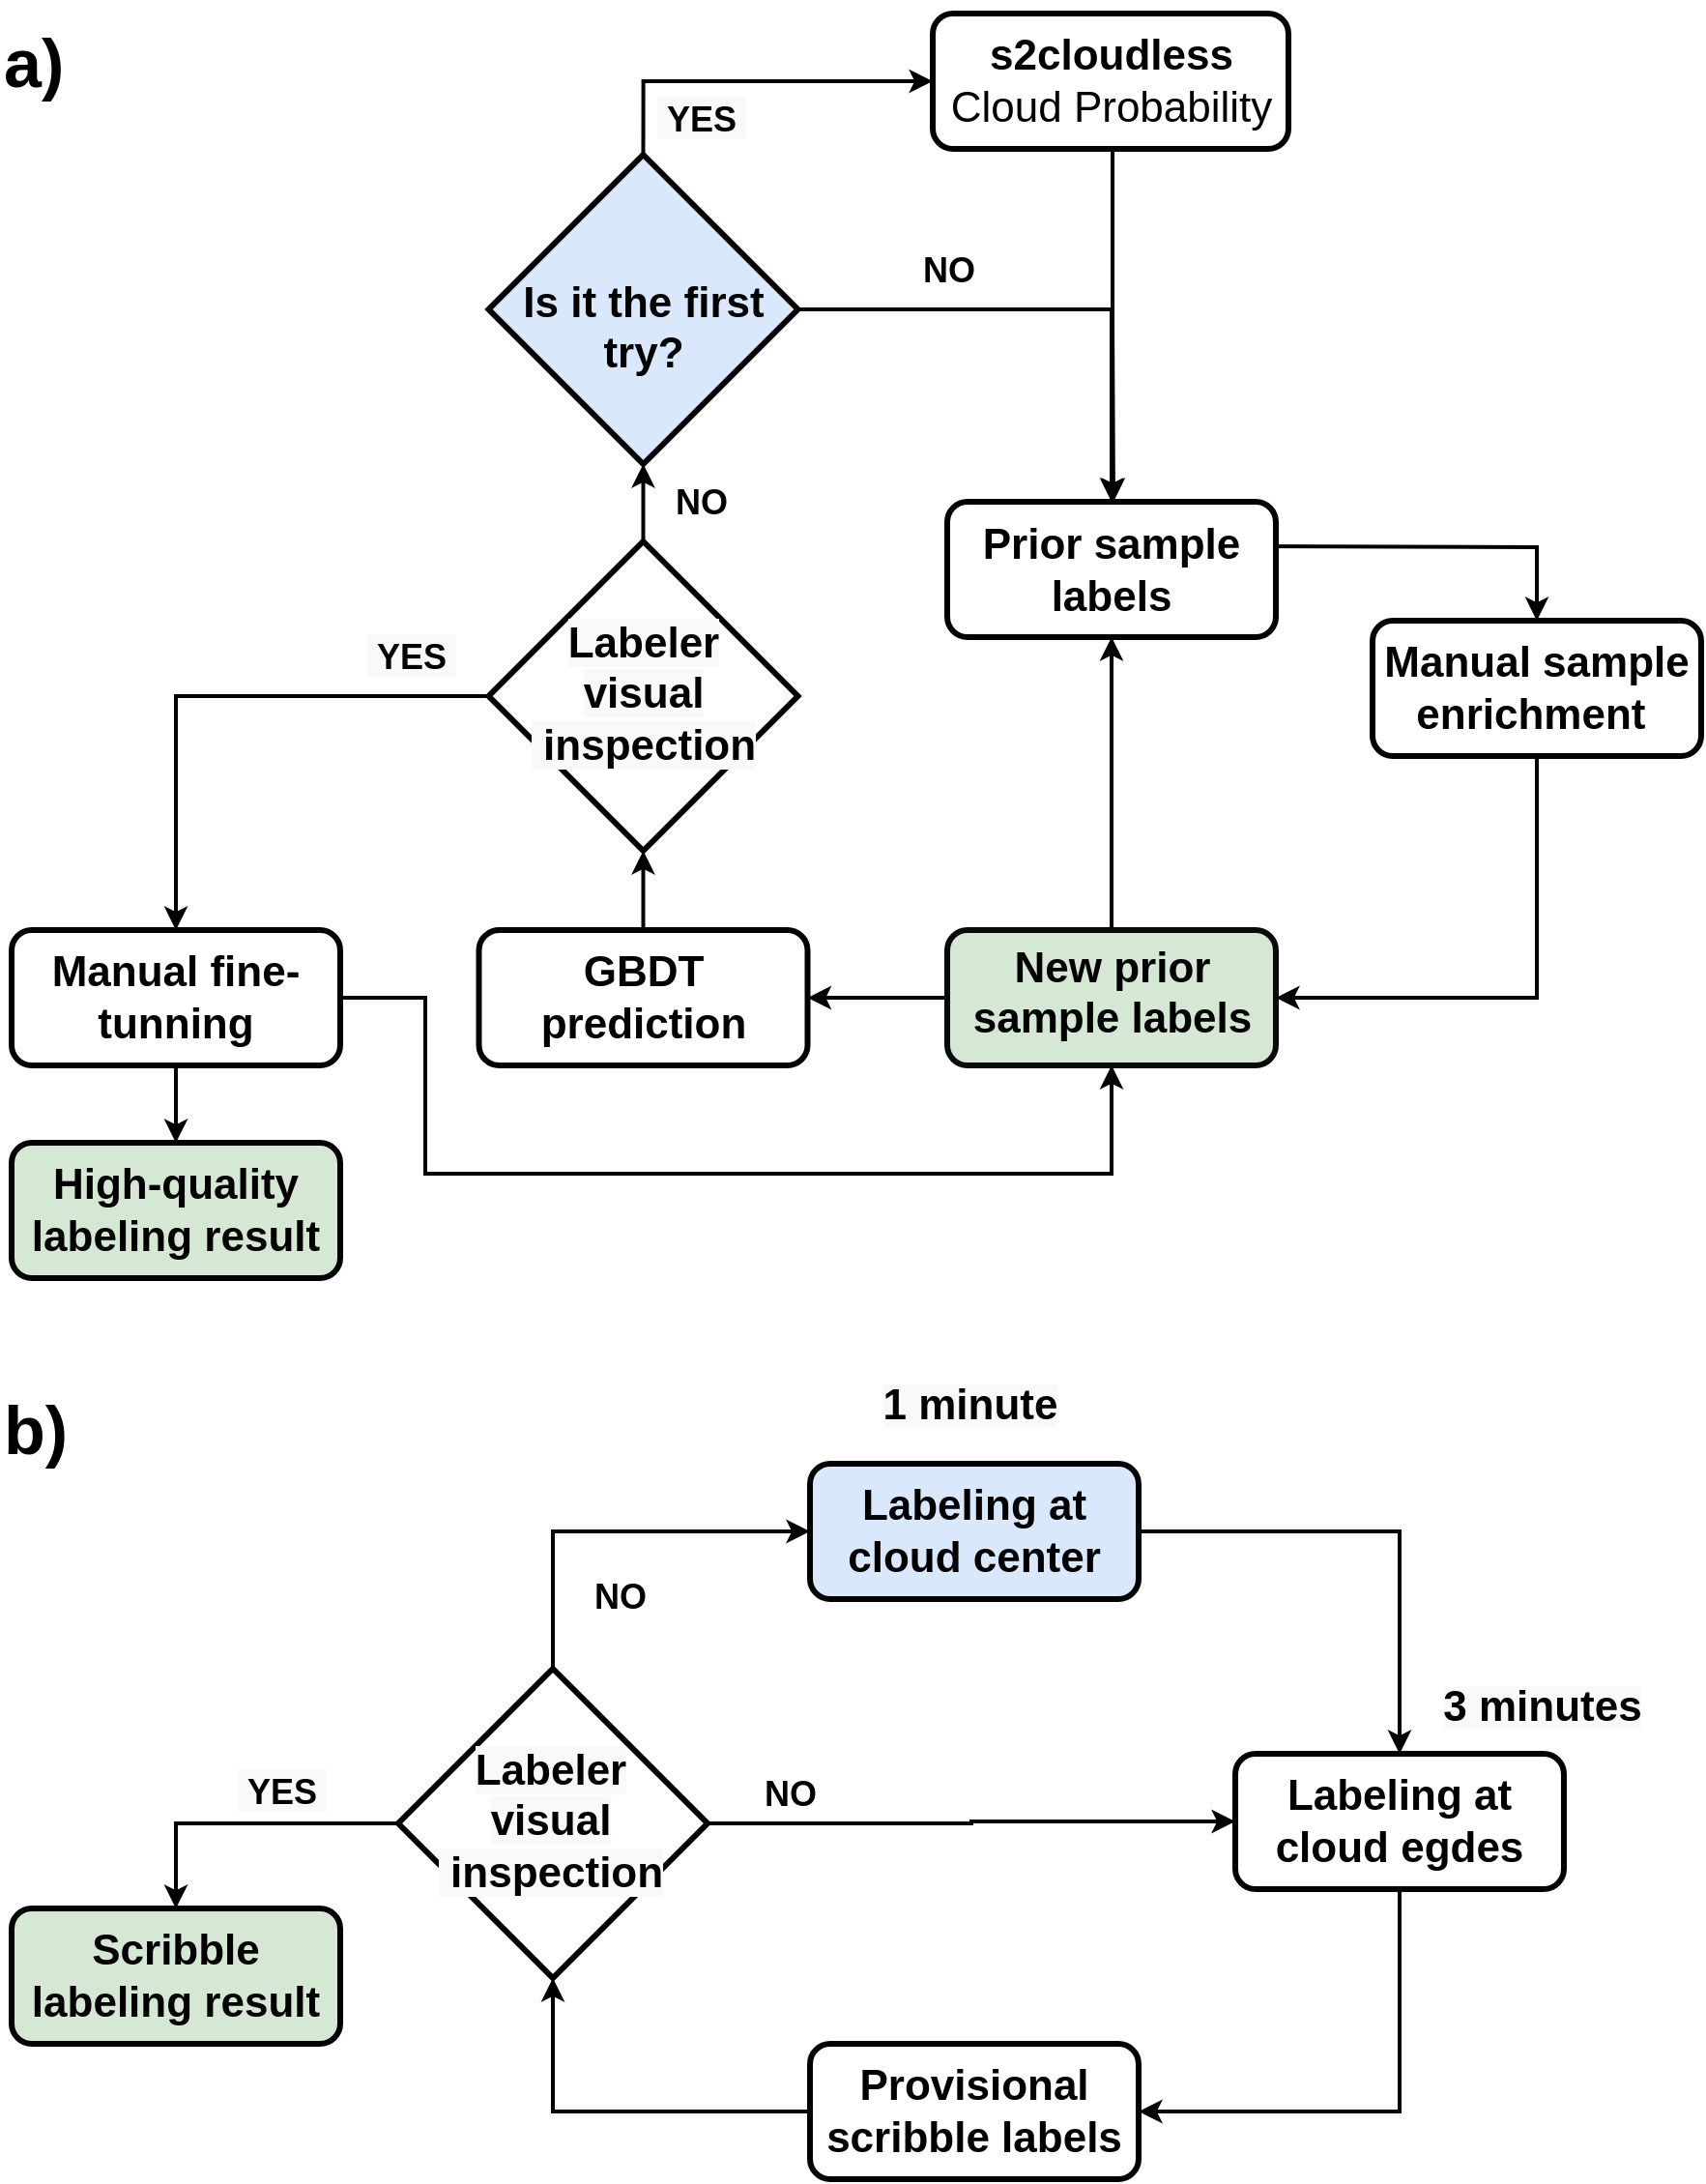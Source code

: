 <mxfile version="14.1.8" type="device"><diagram id="07fea595-8f29-1299-0266-81d95cde20df" name="Page-1"><mxGraphModel dx="2844" dy="2395" grid="1" gridSize="10" guides="1" tooltips="1" connect="1" arrows="1" fold="1" page="1" pageScale="1" pageWidth="1169" pageHeight="827" background="#ffffff" math="0" shadow="0"><root><mxCell id="0"/><mxCell id="1" parent="0"/><mxCell id="bB5Q6yVaBtmdgI0BugqQ-20" value="" style="rhombus;whiteSpace=wrap;html=1;strokeWidth=3;fillColor=none;" parent="1" vertex="1"><mxGeometry x="206" y="36" width="160" height="160" as="geometry"/></mxCell><mxCell id="bB5Q6yVaBtmdgI0BugqQ-44" value="" style="rhombus;whiteSpace=wrap;html=1;strokeWidth=3;fillColor=none;" parent="1" vertex="1"><mxGeometry x="252.75" y="-547" width="160" height="160" as="geometry"/></mxCell><mxCell id="bqTo8L0INa6AfkVO5gOq-680" style="edgeStyle=orthogonalEdgeStyle;rounded=0;orthogonalLoop=1;jettySize=auto;html=1;exitX=0.5;exitY=1;exitDx=0;exitDy=0;entryX=0.5;entryY=0;entryDx=0;entryDy=0;strokeWidth=4;fontSize=20;" parent="1" edge="1"><mxGeometry relative="1" as="geometry"><mxPoint x="105" y="-294" as="sourcePoint"/></mxGeometry></mxCell><mxCell id="bB5Q6yVaBtmdgI0BugqQ-17" style="edgeStyle=orthogonalEdgeStyle;rounded=0;orthogonalLoop=1;jettySize=auto;html=1;exitX=1;exitY=0.5;exitDx=0;exitDy=0;entryX=0.5;entryY=0;entryDx=0;entryDy=0;strokeWidth=2;fontColor=#000000;fontSize=8;" parent="1" source="bqTo8L0INa6AfkVO5gOq-684" target="bqTo8L0INa6AfkVO5gOq-686" edge="1"><mxGeometry relative="1" as="geometry"/></mxCell><mxCell id="bqTo8L0INa6AfkVO5gOq-684" value="&lt;b&gt;&lt;font style=&quot;font-size: 22px&quot;&gt;Labeling at cloud center&lt;/font&gt;&lt;/b&gt;" style="rounded=1;whiteSpace=wrap;html=1;fontSize=20;strokeWidth=3;fillColor=#dae8fc;" parent="1" vertex="1"><mxGeometry x="419" y="-70" width="170" height="70" as="geometry"/></mxCell><mxCell id="bB5Q6yVaBtmdgI0BugqQ-18" style="edgeStyle=orthogonalEdgeStyle;rounded=0;orthogonalLoop=1;jettySize=auto;html=1;exitX=0.5;exitY=1;exitDx=0;exitDy=0;entryX=1;entryY=0.5;entryDx=0;entryDy=0;strokeWidth=2;fontColor=#000000;fontSize=8;" parent="1" source="bqTo8L0INa6AfkVO5gOq-686" target="bqTo8L0INa6AfkVO5gOq-688" edge="1"><mxGeometry relative="1" as="geometry"/></mxCell><mxCell id="bqTo8L0INa6AfkVO5gOq-686" value="&lt;b&gt;&lt;font style=&quot;font-size: 22px&quot;&gt;Labeling at cloud egdes&lt;/font&gt;&lt;/b&gt;" style="rounded=1;whiteSpace=wrap;html=1;fontSize=20;strokeWidth=3;" parent="1" vertex="1"><mxGeometry x="639" y="80" width="170" height="70" as="geometry"/></mxCell><mxCell id="bB5Q6yVaBtmdgI0BugqQ-21" style="edgeStyle=orthogonalEdgeStyle;rounded=0;orthogonalLoop=1;jettySize=auto;html=1;exitX=0;exitY=0.5;exitDx=0;exitDy=0;entryX=0.5;entryY=1;entryDx=0;entryDy=0;strokeWidth=2;fontColor=#000000;fontSize=8;" parent="1" source="bqTo8L0INa6AfkVO5gOq-688" target="bB5Q6yVaBtmdgI0BugqQ-20" edge="1"><mxGeometry relative="1" as="geometry"/></mxCell><mxCell id="bqTo8L0INa6AfkVO5gOq-688" value="&lt;b&gt;&lt;font style=&quot;font-size: 22px&quot;&gt;Provisional scribble labels&lt;/font&gt;&lt;/b&gt;" style="rounded=1;whiteSpace=wrap;html=1;fontSize=20;strokeWidth=3;" parent="1" vertex="1"><mxGeometry x="419" y="230" width="170" height="70" as="geometry"/></mxCell><mxCell id="bqTo8L0INa6AfkVO5gOq-696" value="&lt;b&gt;&lt;font style=&quot;font-size: 22px&quot;&gt;Scribble labeling result&lt;/font&gt;&lt;/b&gt;" style="rounded=1;whiteSpace=wrap;html=1;fontSize=20;strokeWidth=3;fillColor=#d5e8d4;" parent="1" vertex="1"><mxGeometry x="6" y="160" width="170" height="70" as="geometry"/></mxCell><mxCell id="bqTo8L0INa6AfkVO5gOq-697" value="&lt;b style=&quot;color: rgb(0 , 0 , 0) ; font-family: &amp;#34;helvetica&amp;#34; ; font-style: normal ; letter-spacing: normal ; text-indent: 0px ; text-transform: none ; word-spacing: 0px ; background-color: rgb(248 , 249 , 250)&quot;&gt;&lt;font style=&quot;font-size: 22px&quot;&gt;1 minute&lt;/font&gt;&lt;/b&gt;" style="text;whiteSpace=wrap;html=1;fontSize=20;align=center;" parent="1" vertex="1"><mxGeometry x="444" y="-120" width="116" height="40" as="geometry"/></mxCell><mxCell id="bqTo8L0INa6AfkVO5gOq-698" value="&lt;b style=&quot;color: rgb(0 , 0 , 0) ; font-family: &amp;#34;helvetica&amp;#34; ; font-style: normal ; letter-spacing: normal ; text-indent: 0px ; text-transform: none ; word-spacing: 0px ; background-color: rgb(248 , 249 , 250)&quot;&gt;&lt;font style=&quot;font-size: 22px&quot;&gt;3 minutes&lt;/font&gt;&lt;/b&gt;" style="text;whiteSpace=wrap;html=1;fontSize=20;align=center;" parent="1" vertex="1"><mxGeometry x="740" y="36" width="116" height="40" as="geometry"/></mxCell><mxCell id="bqTo8L0INa6AfkVO5gOq-699" value="&lt;div style=&quot;text-align: center&quot;&gt;&lt;font face=&quot;helvetica&quot; size=&quot;1&quot;&gt;&lt;b style=&quot;font-size: 35px&quot;&gt;a)&lt;/b&gt;&lt;/font&gt;&lt;/div&gt;" style="text;whiteSpace=wrap;html=1;fontSize=40;" parent="1" vertex="1"><mxGeometry y="-827" width="70" height="61" as="geometry"/></mxCell><mxCell id="bqTo8L0INa6AfkVO5gOq-700" value="&lt;div style=&quot;text-align: center&quot;&gt;&lt;font face=&quot;helvetica&quot; size=&quot;1&quot;&gt;&lt;b style=&quot;font-size: 35px&quot;&gt;b)&lt;/b&gt;&lt;/font&gt;&lt;/div&gt;" style="text;whiteSpace=wrap;html=1;fontSize=40;" parent="1" vertex="1"><mxGeometry y="-120" width="70" height="62" as="geometry"/></mxCell><mxCell id="bB5Q6yVaBtmdgI0BugqQ-19" value="&lt;b style=&quot;color: rgb(0 , 0 , 0) ; font-family: &amp;#34;helvetica&amp;#34; ; font-size: 22px ; font-style: normal ; letter-spacing: normal ; text-indent: 0px ; text-transform: none ; word-spacing: 0px ; background-color: rgb(248 , 249 , 250)&quot;&gt;Labeler visual&lt;br&gt;&amp;nbsp;inspection&lt;/b&gt;" style="text;whiteSpace=wrap;html=1;align=center;" parent="1" vertex="1"><mxGeometry x="220" y="69" width="130" height="60" as="geometry"/></mxCell><mxCell id="bB5Q6yVaBtmdgI0BugqQ-22" style="edgeStyle=orthogonalEdgeStyle;rounded=0;orthogonalLoop=1;jettySize=auto;html=1;exitX=0.5;exitY=0;exitDx=0;exitDy=0;entryX=0;entryY=0.5;entryDx=0;entryDy=0;strokeWidth=2;fontColor=#000000;fontSize=8;" parent="1" source="bB5Q6yVaBtmdgI0BugqQ-20" target="bqTo8L0INa6AfkVO5gOq-684" edge="1"><mxGeometry relative="1" as="geometry"/></mxCell><mxCell id="bB5Q6yVaBtmdgI0BugqQ-23" style="edgeStyle=orthogonalEdgeStyle;rounded=0;orthogonalLoop=1;jettySize=auto;html=1;exitX=1;exitY=0.5;exitDx=0;exitDy=0;entryX=0;entryY=0.5;entryDx=0;entryDy=0;strokeWidth=2;fontColor=#000000;fontSize=8;" parent="1" source="bB5Q6yVaBtmdgI0BugqQ-20" target="bqTo8L0INa6AfkVO5gOq-686" edge="1"><mxGeometry relative="1" as="geometry"/></mxCell><mxCell id="bB5Q6yVaBtmdgI0BugqQ-24" style="edgeStyle=orthogonalEdgeStyle;rounded=0;orthogonalLoop=1;jettySize=auto;html=1;exitX=0;exitY=0.5;exitDx=0;exitDy=0;entryX=0.5;entryY=0;entryDx=0;entryDy=0;strokeWidth=2;fontColor=#000000;fontSize=8;" parent="1" source="bB5Q6yVaBtmdgI0BugqQ-20" target="bqTo8L0INa6AfkVO5gOq-696" edge="1"><mxGeometry relative="1" as="geometry"/></mxCell><mxCell id="bB5Q6yVaBtmdgI0BugqQ-25" value="&lt;b style=&quot;color: rgb(0 , 0 , 0) ; font-family: &amp;#34;helvetica&amp;#34; ; font-size: 20px ; font-style: normal ; letter-spacing: normal ; text-indent: 0px ; text-transform: none ; word-spacing: 0px ; background-color: rgb(248 , 249 , 250)&quot;&gt;&lt;font style=&quot;font-size: 18px&quot;&gt;&amp;nbsp;YES&amp;nbsp;&lt;/font&gt;&lt;/b&gt;" style="text;whiteSpace=wrap;html=1;fontSize=20;align=center;" parent="1" vertex="1"><mxGeometry x="106" y="80" width="80" height="44" as="geometry"/></mxCell><mxCell id="bB5Q6yVaBtmdgI0BugqQ-26" value="&lt;b style=&quot;font-family: helvetica; font-size: 20px; font-style: normal; letter-spacing: normal; text-indent: 0px; text-transform: none; word-spacing: 0px;&quot;&gt;&lt;font style=&quot;font-size: 18px&quot;&gt;NO&lt;/font&gt;&lt;/b&gt;" style="text;whiteSpace=wrap;html=1;fontSize=20;align=center;labelBackgroundColor=none;labelBorderColor=none;" parent="1" vertex="1"><mxGeometry x="296" y="-21" width="50" height="40" as="geometry"/></mxCell><mxCell id="bB5Q6yVaBtmdgI0BugqQ-27" value="&lt;b style=&quot;font-family: helvetica; font-size: 20px; font-style: normal; letter-spacing: normal; text-indent: 0px; text-transform: none; word-spacing: 0px;&quot;&gt;&lt;font style=&quot;font-size: 18px&quot;&gt;NO&lt;/font&gt;&lt;/b&gt;" style="text;whiteSpace=wrap;html=1;fontSize=20;align=center;labelBackgroundColor=none;labelBorderColor=none;" parent="1" vertex="1"><mxGeometry x="383.75" y="81" width="50" height="40" as="geometry"/></mxCell><mxCell id="bB5Q6yVaBtmdgI0BugqQ-30" value="&lt;b style=&quot;color: rgb(0 , 0 , 0) ; font-family: &amp;#34;helvetica&amp;#34; ; font-size: 22px ; font-style: normal ; letter-spacing: normal ; text-indent: 0px ; text-transform: none ; word-spacing: 0px ; background-color: rgb(248 , 249 , 250)&quot;&gt;Labeler visual&lt;br&gt;&amp;nbsp;inspection&lt;/b&gt;" style="text;whiteSpace=wrap;html=1;align=center;" parent="1" vertex="1"><mxGeometry x="267.75" y="-514" width="130" height="60" as="geometry"/></mxCell><mxCell id="bB5Q6yVaBtmdgI0BugqQ-32" style="edgeStyle=orthogonalEdgeStyle;rounded=0;orthogonalLoop=1;jettySize=auto;html=1;strokeWidth=2;fontColor=#000000;" parent="1" target="bB5Q6yVaBtmdgI0BugqQ-35" edge="1"><mxGeometry relative="1" as="geometry"><mxPoint x="647" y="-544.5" as="sourcePoint"/></mxGeometry></mxCell><mxCell id="bB5Q6yVaBtmdgI0BugqQ-33" value="&lt;b style=&quot;font-size: 22px&quot;&gt;&lt;font style=&quot;font-size: 22px&quot;&gt;Prior sample &lt;br&gt;labels&lt;/font&gt;&lt;/b&gt;" style="rounded=1;whiteSpace=wrap;html=1;fontSize=20;strokeWidth=3;" parent="1" vertex="1"><mxGeometry x="490" y="-567.5" width="170" height="70" as="geometry"/></mxCell><mxCell id="bB5Q6yVaBtmdgI0BugqQ-86" style="edgeStyle=orthogonalEdgeStyle;rounded=0;orthogonalLoop=1;jettySize=auto;html=1;exitX=0.5;exitY=1;exitDx=0;exitDy=0;entryX=1;entryY=0.5;entryDx=0;entryDy=0;strokeWidth=2;fontColor=#000000;" parent="1" source="bB5Q6yVaBtmdgI0BugqQ-35" target="bB5Q6yVaBtmdgI0BugqQ-84" edge="1"><mxGeometry relative="1" as="geometry"/></mxCell><mxCell id="bB5Q6yVaBtmdgI0BugqQ-35" value="&lt;b&gt;&lt;font style=&quot;font-size: 22px&quot;&gt;Manual sample enrichment&amp;nbsp;&lt;/font&gt;&lt;/b&gt;" style="rounded=1;whiteSpace=wrap;html=1;fontSize=20;strokeWidth=3;" parent="1" vertex="1"><mxGeometry x="710" y="-506" width="170" height="70" as="geometry"/></mxCell><mxCell id="bB5Q6yVaBtmdgI0BugqQ-38" style="edgeStyle=orthogonalEdgeStyle;rounded=0;orthogonalLoop=1;jettySize=auto;html=1;exitX=0;exitY=0.5;exitDx=0;exitDy=0;entryX=0.5;entryY=0;entryDx=0;entryDy=0;strokeWidth=2;fontSize=20;" parent="1" source="bB5Q6yVaBtmdgI0BugqQ-44" target="bB5Q6yVaBtmdgI0BugqQ-40" edge="1"><mxGeometry relative="1" as="geometry"><mxPoint x="217" y="-382.5" as="sourcePoint"/></mxGeometry></mxCell><mxCell id="bB5Q6yVaBtmdgI0BugqQ-39" style="edgeStyle=orthogonalEdgeStyle;rounded=0;orthogonalLoop=1;jettySize=auto;html=1;exitX=0.5;exitY=1;exitDx=0;exitDy=0;entryX=0.5;entryY=0;entryDx=0;entryDy=0;strokeWidth=2;fontSize=20;" parent="1" source="bB5Q6yVaBtmdgI0BugqQ-40" target="bB5Q6yVaBtmdgI0BugqQ-42" edge="1"><mxGeometry relative="1" as="geometry"/></mxCell><mxCell id="cDbyKiC53caYo3FLmTM4-2" style="edgeStyle=orthogonalEdgeStyle;rounded=0;orthogonalLoop=1;jettySize=auto;html=1;exitX=1;exitY=0.5;exitDx=0;exitDy=0;entryX=0.5;entryY=1;entryDx=0;entryDy=0;strokeWidth=2;" edge="1" parent="1" source="bB5Q6yVaBtmdgI0BugqQ-40" target="bB5Q6yVaBtmdgI0BugqQ-84"><mxGeometry relative="1" as="geometry"><Array as="points"><mxPoint x="220" y="-311"/><mxPoint x="220" y="-220"/><mxPoint x="575" y="-220"/></Array></mxGeometry></mxCell><mxCell id="bB5Q6yVaBtmdgI0BugqQ-40" value="&lt;b&gt;&lt;font style=&quot;font-size: 22px&quot;&gt;Manual fine-tunning&lt;/font&gt;&lt;/b&gt;" style="rounded=1;whiteSpace=wrap;html=1;fontSize=20;strokeWidth=3;" parent="1" vertex="1"><mxGeometry x="6" y="-346" width="170" height="70" as="geometry"/></mxCell><mxCell id="bB5Q6yVaBtmdgI0BugqQ-41" value="&lt;b style=&quot;color: rgb(0 , 0 , 0) ; font-family: &amp;#34;helvetica&amp;#34; ; font-size: 20px ; font-style: normal ; letter-spacing: normal ; text-indent: 0px ; text-transform: none ; word-spacing: 0px ; background-color: rgb(248 , 249 , 250)&quot;&gt;&lt;font style=&quot;font-size: 18px&quot;&gt;&amp;nbsp;YES&amp;nbsp;&lt;/font&gt;&lt;/b&gt;" style="text;whiteSpace=wrap;html=1;fontSize=20;align=center;" parent="1" vertex="1"><mxGeometry x="172.75" y="-507" width="80" height="44" as="geometry"/></mxCell><mxCell id="bB5Q6yVaBtmdgI0BugqQ-42" value="&lt;b&gt;&lt;font style=&quot;font-size: 22px&quot;&gt;High-quality labeling result&lt;/font&gt;&lt;/b&gt;" style="rounded=1;whiteSpace=wrap;html=1;fontSize=20;strokeWidth=3;fillColor=#d5e8d4;" parent="1" vertex="1"><mxGeometry x="6" y="-236" width="170" height="70" as="geometry"/></mxCell><mxCell id="bB5Q6yVaBtmdgI0BugqQ-103" style="edgeStyle=orthogonalEdgeStyle;rounded=0;orthogonalLoop=1;jettySize=auto;html=1;exitX=0.5;exitY=0;exitDx=0;exitDy=0;strokeWidth=2;fontColor=#000000;" parent="1" source="bB5Q6yVaBtmdgI0BugqQ-44" target="bB5Q6yVaBtmdgI0BugqQ-100" edge="1"><mxGeometry relative="1" as="geometry"/></mxCell><mxCell id="bB5Q6yVaBtmdgI0BugqQ-45" value="&lt;b style=&quot;font-family: helvetica; font-size: 20px; font-style: normal; letter-spacing: normal; text-indent: 0px; text-transform: none; word-spacing: 0px;&quot;&gt;&lt;font style=&quot;font-size: 18px&quot;&gt;NO&lt;/font&gt;&lt;/b&gt;" style="text;whiteSpace=wrap;html=1;fontSize=20;align=center;labelBackgroundColor=none;labelBorderColor=none;" parent="1" vertex="1"><mxGeometry x="338" y="-587" width="50" height="40" as="geometry"/></mxCell><mxCell id="bB5Q6yVaBtmdgI0BugqQ-88" style="edgeStyle=orthogonalEdgeStyle;rounded=0;orthogonalLoop=1;jettySize=auto;html=1;exitX=0.5;exitY=0;exitDx=0;exitDy=0;entryX=0.5;entryY=1;entryDx=0;entryDy=0;strokeWidth=2;fontColor=#000000;" parent="1" source="bB5Q6yVaBtmdgI0BugqQ-83" target="bB5Q6yVaBtmdgI0BugqQ-44" edge="1"><mxGeometry relative="1" as="geometry"/></mxCell><mxCell id="bB5Q6yVaBtmdgI0BugqQ-83" value="&lt;span style=&quot;font-size: 22px&quot;&gt;&lt;b&gt;GBDT &lt;br&gt;prediction&lt;/b&gt;&lt;/span&gt;" style="rounded=1;whiteSpace=wrap;html=1;fontSize=20;strokeWidth=3;" parent="1" vertex="1"><mxGeometry x="247.75" y="-346" width="170" height="70" as="geometry"/></mxCell><mxCell id="bB5Q6yVaBtmdgI0BugqQ-87" style="edgeStyle=orthogonalEdgeStyle;rounded=0;orthogonalLoop=1;jettySize=auto;html=1;exitX=0;exitY=0.5;exitDx=0;exitDy=0;entryX=1;entryY=0.5;entryDx=0;entryDy=0;strokeWidth=2;fontColor=#000000;" parent="1" source="bB5Q6yVaBtmdgI0BugqQ-84" target="bB5Q6yVaBtmdgI0BugqQ-83" edge="1"><mxGeometry relative="1" as="geometry"/></mxCell><mxCell id="bB5Q6yVaBtmdgI0BugqQ-89" style="edgeStyle=orthogonalEdgeStyle;rounded=0;orthogonalLoop=1;jettySize=auto;html=1;exitX=0.5;exitY=0;exitDx=0;exitDy=0;strokeWidth=2;fontColor=#000000;" parent="1" source="bB5Q6yVaBtmdgI0BugqQ-84" target="bB5Q6yVaBtmdgI0BugqQ-33" edge="1"><mxGeometry relative="1" as="geometry"/></mxCell><mxCell id="bB5Q6yVaBtmdgI0BugqQ-84" value="" style="rounded=1;whiteSpace=wrap;html=1;fontSize=20;strokeWidth=3;fillColor=#d5e8d4;strokeColor=#070A06;" parent="1" vertex="1"><mxGeometry x="490" y="-346" width="170" height="70" as="geometry"/></mxCell><mxCell id="bB5Q6yVaBtmdgI0BugqQ-85" style="edgeStyle=orthogonalEdgeStyle;rounded=0;orthogonalLoop=1;jettySize=auto;html=1;exitX=0.5;exitY=1;exitDx=0;exitDy=0;strokeWidth=4;fontColor=#000000;" parent="1" source="bB5Q6yVaBtmdgI0BugqQ-84" target="bB5Q6yVaBtmdgI0BugqQ-84" edge="1"><mxGeometry relative="1" as="geometry"/></mxCell><mxCell id="bB5Q6yVaBtmdgI0BugqQ-106" style="edgeStyle=orthogonalEdgeStyle;rounded=0;orthogonalLoop=1;jettySize=auto;html=1;exitX=0.5;exitY=0;exitDx=0;exitDy=0;entryX=0;entryY=0.5;entryDx=0;entryDy=0;strokeWidth=2;fontColor=#000000;" parent="1" source="bB5Q6yVaBtmdgI0BugqQ-100" target="bB5Q6yVaBtmdgI0BugqQ-105" edge="1"><mxGeometry relative="1" as="geometry"/></mxCell><mxCell id="bB5Q6yVaBtmdgI0BugqQ-109" style="edgeStyle=orthogonalEdgeStyle;rounded=0;orthogonalLoop=1;jettySize=auto;html=1;exitX=1;exitY=0.5;exitDx=0;exitDy=0;entryX=0.5;entryY=0;entryDx=0;entryDy=0;strokeWidth=2;fontColor=#000000;" parent="1" source="bB5Q6yVaBtmdgI0BugqQ-100" target="bB5Q6yVaBtmdgI0BugqQ-33" edge="1"><mxGeometry relative="1" as="geometry"/></mxCell><mxCell id="bB5Q6yVaBtmdgI0BugqQ-100" value="" style="rhombus;whiteSpace=wrap;html=1;strokeWidth=3;fillColor=#dae8fc;" parent="1" vertex="1"><mxGeometry x="252.75" y="-747" width="160" height="160" as="geometry"/></mxCell><mxCell id="bB5Q6yVaBtmdgI0BugqQ-101" value="&lt;font face=&quot;helvetica&quot; size=&quot;1&quot;&gt;&lt;b style=&quot;font-size: 22px&quot;&gt;Is it the first try?&lt;/b&gt;&lt;/font&gt;" style="text;whiteSpace=wrap;html=1;align=center;" parent="1" vertex="1"><mxGeometry x="267.75" y="-690" width="130" height="60" as="geometry"/></mxCell><mxCell id="bB5Q6yVaBtmdgI0BugqQ-114" style="edgeStyle=orthogonalEdgeStyle;rounded=0;orthogonalLoop=1;jettySize=auto;html=1;exitX=0.5;exitY=1;exitDx=0;exitDy=0;strokeWidth=2;fontColor=#000000;" parent="1" edge="1"><mxGeometry relative="1" as="geometry"><mxPoint x="575.5" y="-750" as="sourcePoint"/><mxPoint x="576" y="-567.5" as="targetPoint"/><Array as="points"><mxPoint x="576" y="-659"/><mxPoint x="576" y="-659"/></Array></mxGeometry></mxCell><mxCell id="bB5Q6yVaBtmdgI0BugqQ-105" value="&lt;font style=&quot;font-size: 22px&quot;&gt;&lt;b&gt;s2cloudless&lt;br&gt;&lt;/b&gt;Cloud Probability&lt;/font&gt;" style="rounded=1;whiteSpace=wrap;html=1;fontSize=20;strokeWidth=3;" parent="1" vertex="1"><mxGeometry x="482.5" y="-820" width="184" height="70" as="geometry"/></mxCell><mxCell id="bB5Q6yVaBtmdgI0BugqQ-111" value="&lt;b style=&quot;color: rgb(0 , 0 , 0) ; font-family: &amp;#34;helvetica&amp;#34; ; font-size: 20px ; font-style: normal ; letter-spacing: normal ; text-indent: 0px ; text-transform: none ; word-spacing: 0px ; background-color: rgb(248 , 249 , 250)&quot;&gt;&lt;font style=&quot;font-size: 18px&quot;&gt;&amp;nbsp;YES&amp;nbsp;&lt;/font&gt;&lt;/b&gt;" style="text;whiteSpace=wrap;html=1;fontSize=20;align=center;" parent="1" vertex="1"><mxGeometry x="323" y="-785" width="80" height="44" as="geometry"/></mxCell><mxCell id="bB5Q6yVaBtmdgI0BugqQ-112" value="&lt;b style=&quot;font-family: helvetica; font-size: 20px; font-style: normal; letter-spacing: normal; text-indent: 0px; text-transform: none; word-spacing: 0px;&quot;&gt;&lt;font style=&quot;font-size: 18px&quot;&gt;NO&lt;/font&gt;&lt;/b&gt;" style="text;whiteSpace=wrap;html=1;fontSize=20;align=center;labelBackgroundColor=none;labelBorderColor=none;" parent="1" vertex="1"><mxGeometry x="466" y="-707" width="50" height="40" as="geometry"/></mxCell><mxCell id="bB5Q6yVaBtmdgI0BugqQ-113" value="&lt;b style=&quot;color: rgb(0 , 0 , 0) ; font-family: &amp;#34;helvetica&amp;#34; ; font-style: normal ; letter-spacing: normal ; text-indent: 0px ; text-transform: none ; word-spacing: 0px ; font-size: 22px&quot;&gt;&lt;font style=&quot;font-size: 22px&quot;&gt;New prior sample&amp;nbsp;labels&lt;/font&gt;&lt;/b&gt;" style="text;whiteSpace=wrap;html=1;fontColor=#000000;align=center;" parent="1" vertex="1"><mxGeometry x="482.5" y="-346" width="185" height="50" as="geometry"/></mxCell></root></mxGraphModel></diagram></mxfile>